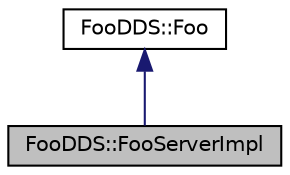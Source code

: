 digraph "FooDDS::FooServerImpl"
{
  edge [fontname="Helvetica",fontsize="10",labelfontname="Helvetica",labelfontsize="10"];
  node [fontname="Helvetica",fontsize="10",shape=record];
  Node1 [label="FooDDS::FooServerImpl",height=0.2,width=0.4,color="black", fillcolor="grey75", style="filled" fontcolor="black"];
  Node2 -> Node1 [dir="back",color="midnightblue",fontsize="10",style="solid",fontname="Helvetica"];
  Node2 [label="FooDDS::Foo",height=0.2,width=0.4,color="black", fillcolor="white", style="filled",URL="$class_foo_d_d_s_1_1_foo.html",tooltip="This class represents the interface Foo defined by the user in the IDL file. "];
}

